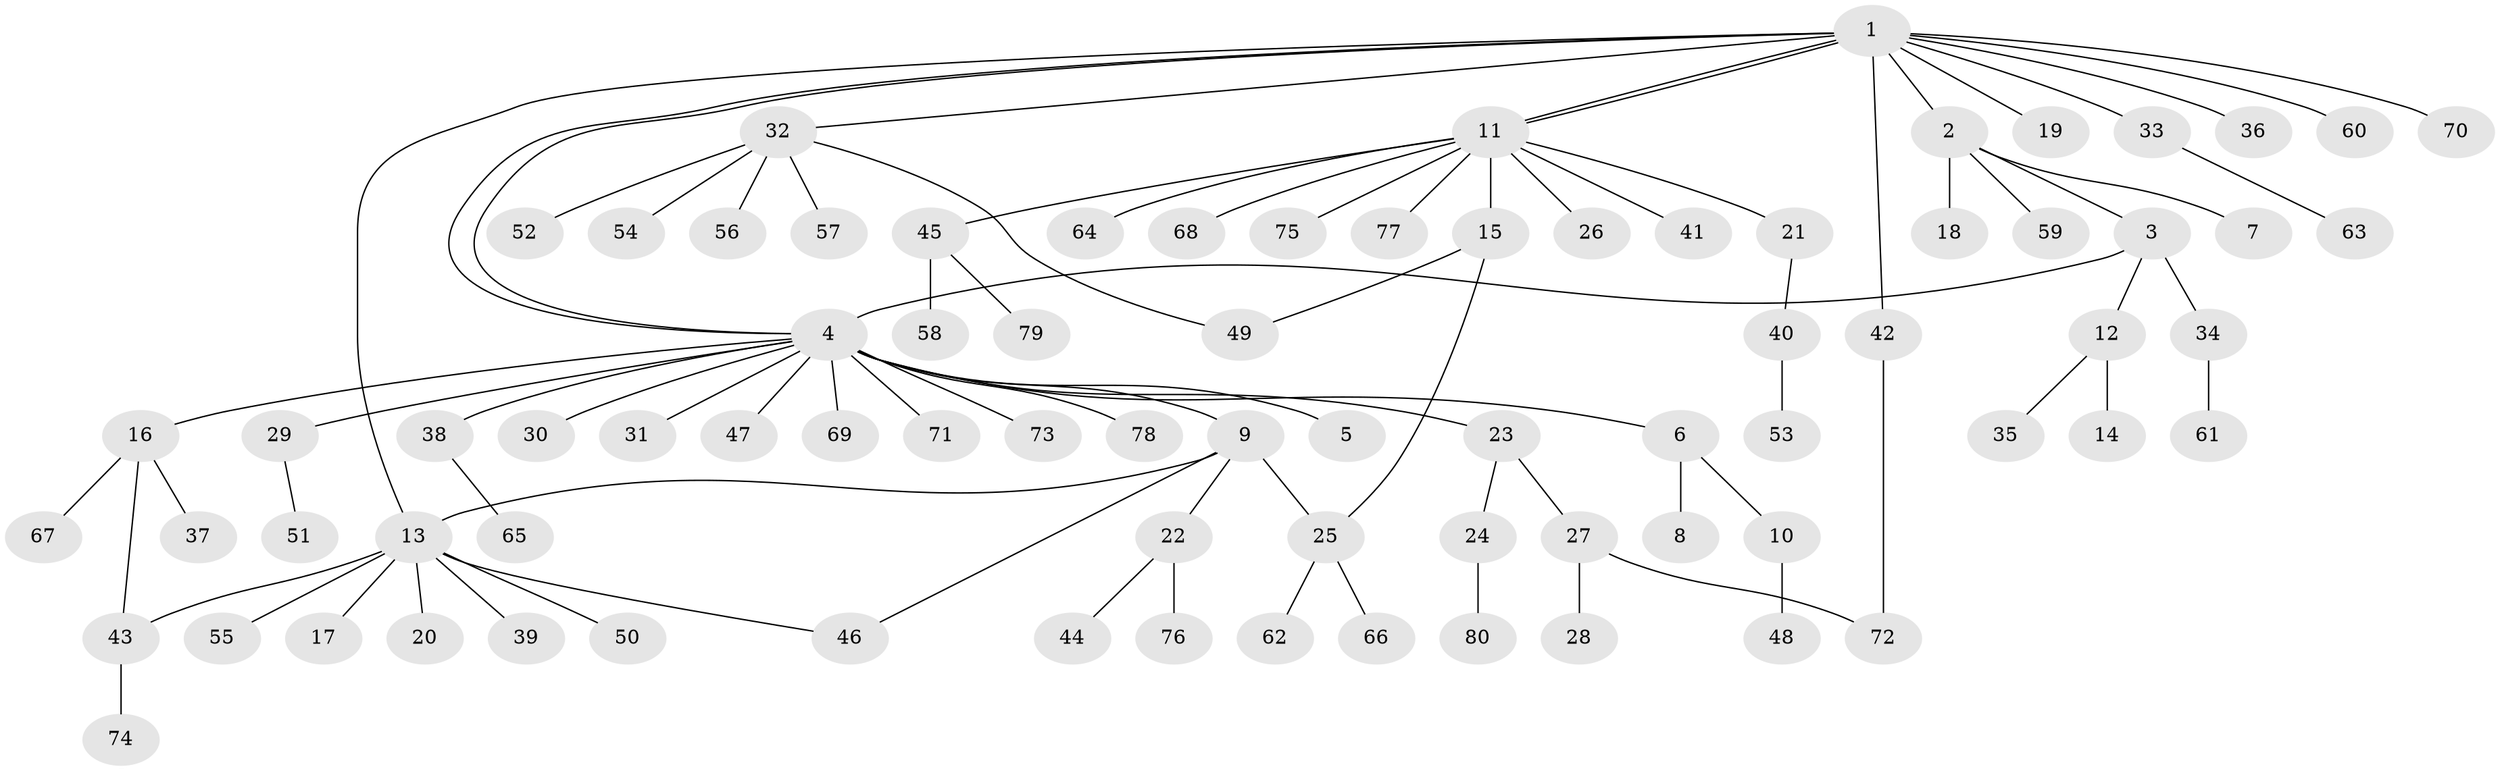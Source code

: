 // Generated by graph-tools (version 1.1) at 2025/11/02/27/25 16:11:14]
// undirected, 80 vertices, 88 edges
graph export_dot {
graph [start="1"]
  node [color=gray90,style=filled];
  1;
  2;
  3;
  4;
  5;
  6;
  7;
  8;
  9;
  10;
  11;
  12;
  13;
  14;
  15;
  16;
  17;
  18;
  19;
  20;
  21;
  22;
  23;
  24;
  25;
  26;
  27;
  28;
  29;
  30;
  31;
  32;
  33;
  34;
  35;
  36;
  37;
  38;
  39;
  40;
  41;
  42;
  43;
  44;
  45;
  46;
  47;
  48;
  49;
  50;
  51;
  52;
  53;
  54;
  55;
  56;
  57;
  58;
  59;
  60;
  61;
  62;
  63;
  64;
  65;
  66;
  67;
  68;
  69;
  70;
  71;
  72;
  73;
  74;
  75;
  76;
  77;
  78;
  79;
  80;
  1 -- 2;
  1 -- 4;
  1 -- 4;
  1 -- 11;
  1 -- 11;
  1 -- 13;
  1 -- 19;
  1 -- 32;
  1 -- 33;
  1 -- 36;
  1 -- 42;
  1 -- 60;
  1 -- 70;
  2 -- 3;
  2 -- 7;
  2 -- 18;
  2 -- 59;
  3 -- 4;
  3 -- 12;
  3 -- 34;
  4 -- 5;
  4 -- 6;
  4 -- 9;
  4 -- 16;
  4 -- 23;
  4 -- 29;
  4 -- 30;
  4 -- 31;
  4 -- 38;
  4 -- 47;
  4 -- 69;
  4 -- 71;
  4 -- 73;
  4 -- 78;
  6 -- 8;
  6 -- 10;
  9 -- 13;
  9 -- 22;
  9 -- 25;
  9 -- 46;
  10 -- 48;
  11 -- 15;
  11 -- 21;
  11 -- 26;
  11 -- 41;
  11 -- 45;
  11 -- 64;
  11 -- 68;
  11 -- 75;
  11 -- 77;
  12 -- 14;
  12 -- 35;
  13 -- 17;
  13 -- 20;
  13 -- 39;
  13 -- 43;
  13 -- 46;
  13 -- 50;
  13 -- 55;
  15 -- 25;
  15 -- 49;
  16 -- 37;
  16 -- 43;
  16 -- 67;
  21 -- 40;
  22 -- 44;
  22 -- 76;
  23 -- 24;
  23 -- 27;
  24 -- 80;
  25 -- 62;
  25 -- 66;
  27 -- 28;
  27 -- 72;
  29 -- 51;
  32 -- 49;
  32 -- 52;
  32 -- 54;
  32 -- 56;
  32 -- 57;
  33 -- 63;
  34 -- 61;
  38 -- 65;
  40 -- 53;
  42 -- 72;
  43 -- 74;
  45 -- 58;
  45 -- 79;
}
